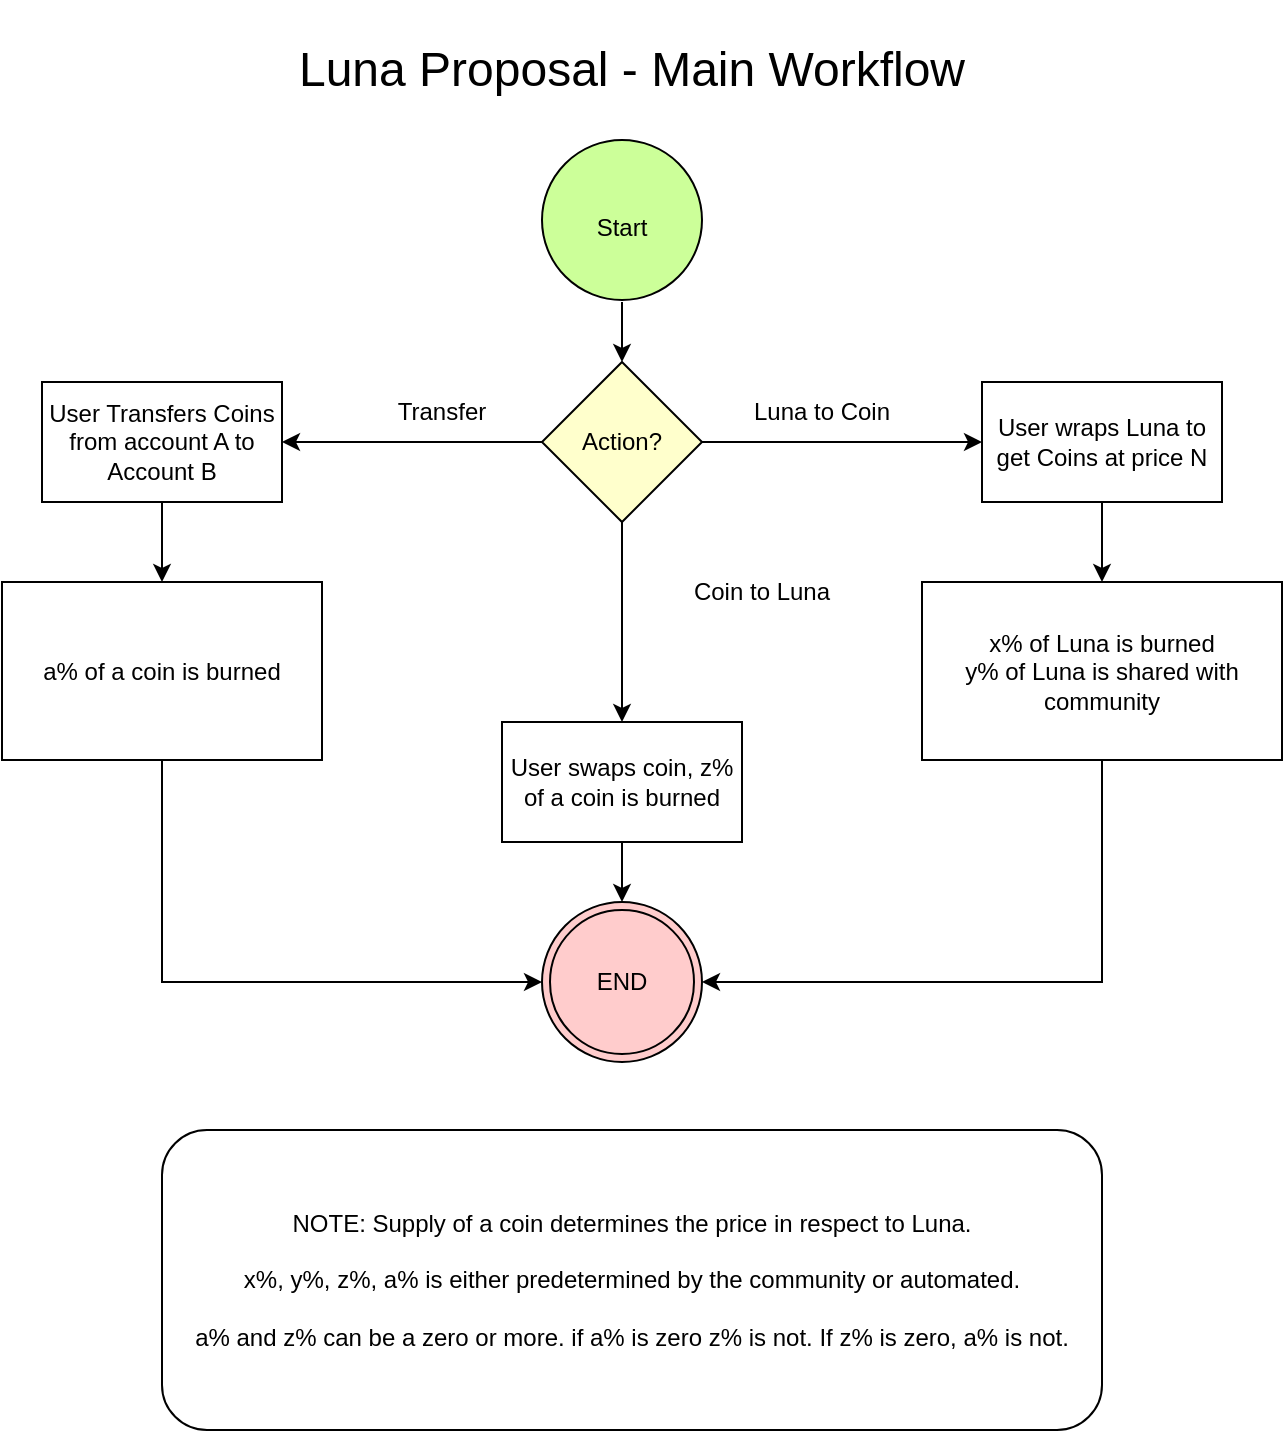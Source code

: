<mxfile version="18.1.1" type="device"><diagram id="C5RBs43oDa-KdzZeNtuy" name="Page-1"><mxGraphModel dx="2247" dy="1418" grid="1" gridSize="10" guides="1" tooltips="1" connect="1" arrows="1" fold="1" page="1" pageScale="1" pageWidth="827" pageHeight="1169" math="0" shadow="0"><root><mxCell id="WIyWlLk6GJQsqaUBKTNV-0"/><mxCell id="WIyWlLk6GJQsqaUBKTNV-1" parent="WIyWlLk6GJQsqaUBKTNV-0"/><mxCell id="ASm0_3kNSwlHDHzZMtc1-2" style="edgeStyle=orthogonalEdgeStyle;rounded=0;orthogonalLoop=1;jettySize=auto;html=1;exitX=0.5;exitY=1;exitDx=0;exitDy=0;entryX=0.5;entryY=0;entryDx=0;entryDy=0;" edge="1" parent="WIyWlLk6GJQsqaUBKTNV-1" target="ASm0_3kNSwlHDHzZMtc1-1"><mxGeometry relative="1" as="geometry"><mxPoint x="430" y="171" as="sourcePoint"/></mxGeometry></mxCell><mxCell id="ASm0_3kNSwlHDHzZMtc1-4" style="edgeStyle=orthogonalEdgeStyle;rounded=0;orthogonalLoop=1;jettySize=auto;html=1;exitX=0;exitY=0.5;exitDx=0;exitDy=0;entryX=1;entryY=0.5;entryDx=0;entryDy=0;" edge="1" parent="WIyWlLk6GJQsqaUBKTNV-1" source="ASm0_3kNSwlHDHzZMtc1-1" target="ASm0_3kNSwlHDHzZMtc1-3"><mxGeometry relative="1" as="geometry"/></mxCell><mxCell id="ASm0_3kNSwlHDHzZMtc1-8" style="edgeStyle=orthogonalEdgeStyle;rounded=0;orthogonalLoop=1;jettySize=auto;html=1;exitX=1;exitY=0.5;exitDx=0;exitDy=0;entryX=0;entryY=0.5;entryDx=0;entryDy=0;" edge="1" parent="WIyWlLk6GJQsqaUBKTNV-1" source="ASm0_3kNSwlHDHzZMtc1-1" target="ASm0_3kNSwlHDHzZMtc1-7"><mxGeometry relative="1" as="geometry"/></mxCell><mxCell id="ASm0_3kNSwlHDHzZMtc1-12" style="edgeStyle=orthogonalEdgeStyle;rounded=0;orthogonalLoop=1;jettySize=auto;html=1;exitX=0.5;exitY=1;exitDx=0;exitDy=0;entryX=0.5;entryY=0;entryDx=0;entryDy=0;" edge="1" parent="WIyWlLk6GJQsqaUBKTNV-1" source="ASm0_3kNSwlHDHzZMtc1-1" target="ASm0_3kNSwlHDHzZMtc1-11"><mxGeometry relative="1" as="geometry"/></mxCell><mxCell id="ASm0_3kNSwlHDHzZMtc1-1" value="Action?" style="rhombus;whiteSpace=wrap;html=1;fillColor=#FFFFCC;" vertex="1" parent="WIyWlLk6GJQsqaUBKTNV-1"><mxGeometry x="390" y="201" width="80" height="80" as="geometry"/></mxCell><mxCell id="ASm0_3kNSwlHDHzZMtc1-34" style="edgeStyle=orthogonalEdgeStyle;rounded=0;orthogonalLoop=1;jettySize=auto;html=1;exitX=0.5;exitY=1;exitDx=0;exitDy=0;fontSize=24;" edge="1" parent="WIyWlLk6GJQsqaUBKTNV-1" source="ASm0_3kNSwlHDHzZMtc1-3" target="ASm0_3kNSwlHDHzZMtc1-5"><mxGeometry relative="1" as="geometry"/></mxCell><mxCell id="ASm0_3kNSwlHDHzZMtc1-3" value="User Transfers Coins from account A to Account B" style="rounded=0;whiteSpace=wrap;html=1;" vertex="1" parent="WIyWlLk6GJQsqaUBKTNV-1"><mxGeometry x="140" y="211" width="120" height="60" as="geometry"/></mxCell><mxCell id="ASm0_3kNSwlHDHzZMtc1-18" style="edgeStyle=orthogonalEdgeStyle;rounded=0;orthogonalLoop=1;jettySize=auto;html=1;entryX=0;entryY=0.5;entryDx=0;entryDy=0;" edge="1" parent="WIyWlLk6GJQsqaUBKTNV-1" source="ASm0_3kNSwlHDHzZMtc1-5" target="ASm0_3kNSwlHDHzZMtc1-17"><mxGeometry relative="1" as="geometry"><Array as="points"><mxPoint x="200" y="511"/></Array></mxGeometry></mxCell><mxCell id="ASm0_3kNSwlHDHzZMtc1-5" value="a% of a coin is burned" style="rounded=0;whiteSpace=wrap;html=1;" vertex="1" parent="WIyWlLk6GJQsqaUBKTNV-1"><mxGeometry x="120" y="311" width="160" height="89" as="geometry"/></mxCell><mxCell id="ASm0_3kNSwlHDHzZMtc1-10" style="edgeStyle=orthogonalEdgeStyle;rounded=0;orthogonalLoop=1;jettySize=auto;html=1;exitX=0.5;exitY=1;exitDx=0;exitDy=0;entryX=0.5;entryY=0;entryDx=0;entryDy=0;" edge="1" parent="WIyWlLk6GJQsqaUBKTNV-1" source="ASm0_3kNSwlHDHzZMtc1-7" target="ASm0_3kNSwlHDHzZMtc1-9"><mxGeometry relative="1" as="geometry"/></mxCell><mxCell id="ASm0_3kNSwlHDHzZMtc1-7" value="User wraps Luna to get Coins at price N" style="rounded=0;whiteSpace=wrap;html=1;" vertex="1" parent="WIyWlLk6GJQsqaUBKTNV-1"><mxGeometry x="610" y="211" width="120" height="60" as="geometry"/></mxCell><mxCell id="ASm0_3kNSwlHDHzZMtc1-19" style="edgeStyle=orthogonalEdgeStyle;rounded=0;orthogonalLoop=1;jettySize=auto;html=1;exitX=0.5;exitY=1;exitDx=0;exitDy=0;entryX=1;entryY=0.5;entryDx=0;entryDy=0;" edge="1" parent="WIyWlLk6GJQsqaUBKTNV-1" source="ASm0_3kNSwlHDHzZMtc1-9" target="ASm0_3kNSwlHDHzZMtc1-17"><mxGeometry relative="1" as="geometry"/></mxCell><mxCell id="ASm0_3kNSwlHDHzZMtc1-9" value="x% of Luna is burned&lt;br&gt;y% of Luna is shared with community" style="rounded=0;whiteSpace=wrap;html=1;" vertex="1" parent="WIyWlLk6GJQsqaUBKTNV-1"><mxGeometry x="580" y="311" width="180" height="89" as="geometry"/></mxCell><mxCell id="ASm0_3kNSwlHDHzZMtc1-20" style="edgeStyle=orthogonalEdgeStyle;rounded=0;orthogonalLoop=1;jettySize=auto;html=1;exitX=0.5;exitY=1;exitDx=0;exitDy=0;entryX=0.5;entryY=0;entryDx=0;entryDy=0;" edge="1" parent="WIyWlLk6GJQsqaUBKTNV-1" source="ASm0_3kNSwlHDHzZMtc1-11" target="ASm0_3kNSwlHDHzZMtc1-17"><mxGeometry relative="1" as="geometry"/></mxCell><mxCell id="ASm0_3kNSwlHDHzZMtc1-11" value="User swaps coin, z% of a coin is burned" style="rounded=0;whiteSpace=wrap;html=1;" vertex="1" parent="WIyWlLk6GJQsqaUBKTNV-1"><mxGeometry x="370" y="381" width="120" height="60" as="geometry"/></mxCell><mxCell id="ASm0_3kNSwlHDHzZMtc1-13" value="Transfer" style="text;html=1;strokeColor=none;fillColor=none;align=center;verticalAlign=middle;whiteSpace=wrap;rounded=0;" vertex="1" parent="WIyWlLk6GJQsqaUBKTNV-1"><mxGeometry x="310" y="211" width="60" height="30" as="geometry"/></mxCell><mxCell id="ASm0_3kNSwlHDHzZMtc1-15" value="Luna to Coin" style="text;html=1;strokeColor=none;fillColor=none;align=center;verticalAlign=middle;whiteSpace=wrap;rounded=0;" vertex="1" parent="WIyWlLk6GJQsqaUBKTNV-1"><mxGeometry x="470" y="211" width="120" height="30" as="geometry"/></mxCell><mxCell id="ASm0_3kNSwlHDHzZMtc1-16" value="Coin to Luna" style="text;html=1;strokeColor=none;fillColor=none;align=center;verticalAlign=middle;whiteSpace=wrap;rounded=0;" vertex="1" parent="WIyWlLk6GJQsqaUBKTNV-1"><mxGeometry x="440" y="301" width="120" height="30" as="geometry"/></mxCell><mxCell id="ASm0_3kNSwlHDHzZMtc1-17" value="END" style="ellipse;shape=doubleEllipse;whiteSpace=wrap;html=1;aspect=fixed;fillColor=#FFCCCC;" vertex="1" parent="WIyWlLk6GJQsqaUBKTNV-1"><mxGeometry x="390" y="471" width="80" height="80" as="geometry"/></mxCell><mxCell id="ASm0_3kNSwlHDHzZMtc1-23" value="NOTE: Supply of a coin determines the price in respect to Luna.&lt;br&gt;&lt;br&gt;x%, y%, z%, a% is either predetermined by the community or automated.&lt;br&gt;&lt;br&gt;a% and z% can be a zero or more. if a% is zero z% is not. If z% is zero, a% is not." style="rounded=1;whiteSpace=wrap;html=1;" vertex="1" parent="WIyWlLk6GJQsqaUBKTNV-1"><mxGeometry x="200" y="585" width="470" height="150" as="geometry"/></mxCell><mxCell id="ASm0_3kNSwlHDHzZMtc1-25" value="&lt;font style=&quot;font-size: 24px;&quot;&gt;Luna Proposal - Main Workflow&lt;/font&gt;" style="text;html=1;strokeColor=none;fillColor=none;align=center;verticalAlign=middle;whiteSpace=wrap;rounded=0;" vertex="1" parent="WIyWlLk6GJQsqaUBKTNV-1"><mxGeometry x="235" y="20" width="400" height="70" as="geometry"/></mxCell><mxCell id="ASm0_3kNSwlHDHzZMtc1-26" value="&lt;font style=&quot;font-size: 12px;&quot;&gt;Start&lt;/font&gt;" style="ellipse;whiteSpace=wrap;html=1;aspect=fixed;fontSize=24;fillColor=#CCFF99;" vertex="1" parent="WIyWlLk6GJQsqaUBKTNV-1"><mxGeometry x="390" y="90" width="80" height="80" as="geometry"/></mxCell></root></mxGraphModel></diagram></mxfile>